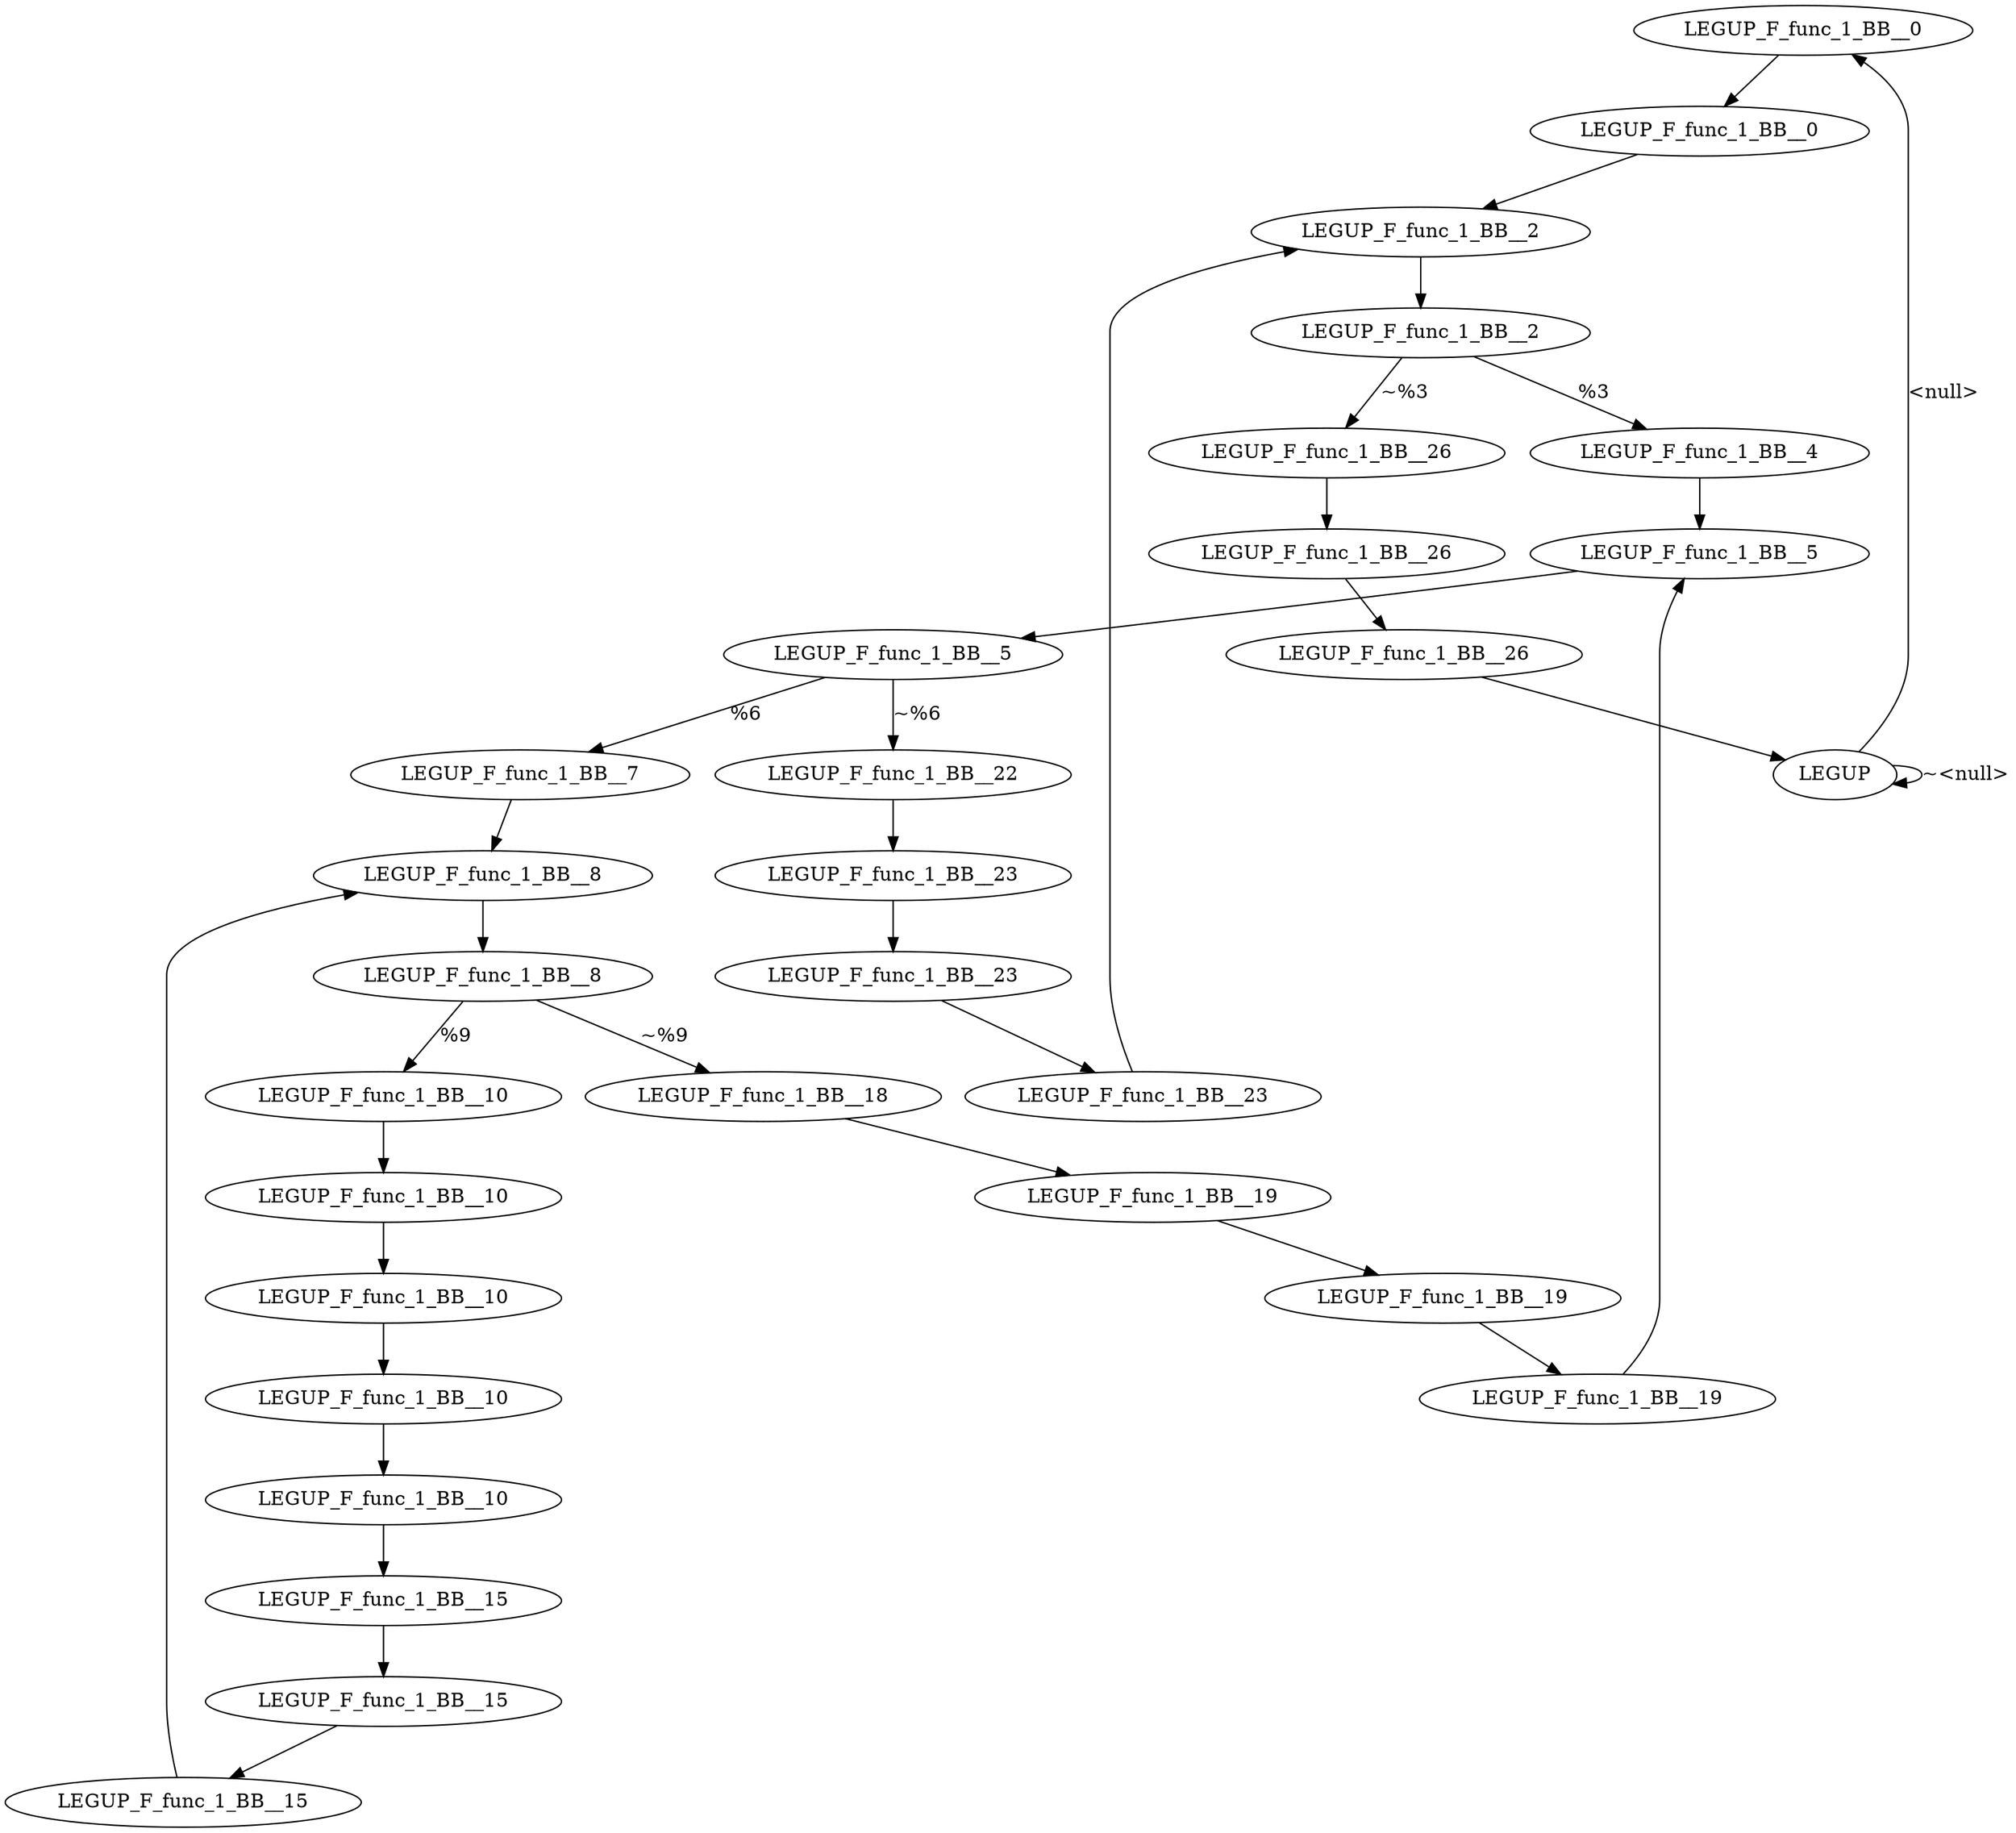 digraph {
Node0x398eda0[label="LEGUP_F_func_1_BB__0"];
Node0x398ec00[label="LEGUP"];
Node0x398ec00 -> Node0x398eda0[label="<null>"];
Node0x398ec00 -> Node0x398ec00[label="~<null>"];
Node0x398ee70[label="LEGUP_F_func_1_BB__0"];
Node0x398eda0 -> Node0x398ee70;
Node0x398ef40[label="LEGUP_F_func_1_BB__2"];
Node0x398ee70 -> Node0x398ef40;
Node0x398f010[label="LEGUP_F_func_1_BB__2"];
Node0x398ef40 -> Node0x398f010;
Node0x398f0e0[label="LEGUP_F_func_1_BB__4"];
Node0x398f010 -> Node0x398f0e0[label="%3"];
Node0x396c380[label="LEGUP_F_func_1_BB__26"];
Node0x398f010 -> Node0x396c380[label="~%3"];
Node0x398f1b0[label="LEGUP_F_func_1_BB__5"];
Node0x398f0e0 -> Node0x398f1b0;
Node0x398f280[label="LEGUP_F_func_1_BB__5"];
Node0x398f1b0 -> Node0x398f280;
Node0x398f350[label="LEGUP_F_func_1_BB__7"];
Node0x398f280 -> Node0x398f350[label="%6"];
Node0x396c000[label="LEGUP_F_func_1_BB__22"];
Node0x398f280 -> Node0x396c000[label="~%6"];
Node0x398f420[label="LEGUP_F_func_1_BB__8"];
Node0x398f350 -> Node0x398f420;
Node0x398f4f0[label="LEGUP_F_func_1_BB__8"];
Node0x398f420 -> Node0x398f4f0;
Node0x398f5c0[label="LEGUP_F_func_1_BB__10"];
Node0x398f4f0 -> Node0x398f5c0[label="%9"];
Node0x396bcc0[label="LEGUP_F_func_1_BB__18"];
Node0x398f4f0 -> Node0x396bcc0[label="~%9"];
Node0x398f690[label="LEGUP_F_func_1_BB__10"];
Node0x398f5c0 -> Node0x398f690;
Node0x398f760[label="LEGUP_F_func_1_BB__10"];
Node0x398f690 -> Node0x398f760;
Node0x398f830[label="LEGUP_F_func_1_BB__10"];
Node0x398f760 -> Node0x398f830;
Node0x398f900[label="LEGUP_F_func_1_BB__10"];
Node0x398f830 -> Node0x398f900;
Node0x396ba50[label="LEGUP_F_func_1_BB__15"];
Node0x398f900 -> Node0x396ba50;
Node0x396bb20[label="LEGUP_F_func_1_BB__15"];
Node0x396ba50 -> Node0x396bb20;
Node0x396bbf0[label="LEGUP_F_func_1_BB__15"];
Node0x396bb20 -> Node0x396bbf0;
Node0x396bbf0 -> Node0x398f420;
Node0x396bd90[label="LEGUP_F_func_1_BB__19"];
Node0x396bcc0 -> Node0x396bd90;
Node0x396be60[label="LEGUP_F_func_1_BB__19"];
Node0x396bd90 -> Node0x396be60;
Node0x396bf30[label="LEGUP_F_func_1_BB__19"];
Node0x396be60 -> Node0x396bf30;
Node0x396bf30 -> Node0x398f1b0;
Node0x396c0d0[label="LEGUP_F_func_1_BB__23"];
Node0x396c000 -> Node0x396c0d0;
Node0x396c1a0[label="LEGUP_F_func_1_BB__23"];
Node0x396c0d0 -> Node0x396c1a0;
Node0x396c270[label="LEGUP_F_func_1_BB__23"];
Node0x396c1a0 -> Node0x396c270;
Node0x396c270 -> Node0x398ef40;
Node0x396c490[label="LEGUP_F_func_1_BB__26"];
Node0x396c380 -> Node0x396c490;
Node0x396c5a0[label="LEGUP_F_func_1_BB__26"];
Node0x396c490 -> Node0x396c5a0;
Node0x396c5a0 -> Node0x398ec00;
}
